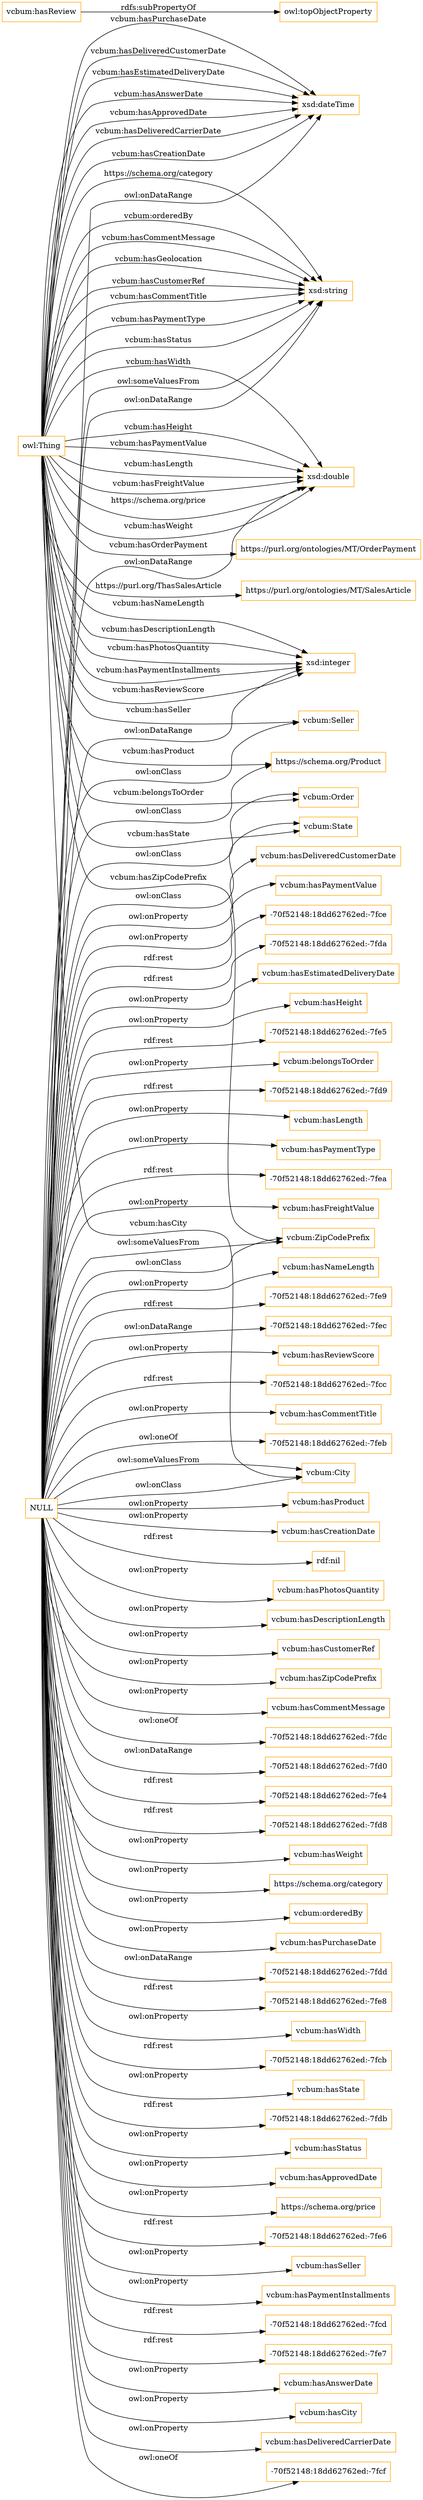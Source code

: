 digraph ar2dtool_diagram { 
rankdir=LR;
size="1501"
node [shape = rectangle, color="orange"]; "vcbum:ZipCodePrefix" "vcbum:Order" "vcbum:State" "vcbum:Seller" "https://schema.org/Product" "https://purl.org/ontologies/MT/OrderPayment" "https://purl.org/ontologies/MT/SalesArticle" "vcbum:City" ; /*classes style*/
	"NULL" -> "vcbum:hasSeller" [ label = "owl:onProperty" ];
	"NULL" -> "vcbum:hasPaymentInstallments" [ label = "owl:onProperty" ];
	"NULL" -> "-70f52148:18dd62762ed:-7fcd" [ label = "rdf:rest" ];
	"NULL" -> "-70f52148:18dd62762ed:-7fe7" [ label = "rdf:rest" ];
	"NULL" -> "vcbum:hasAnswerDate" [ label = "owl:onProperty" ];
	"NULL" -> "vcbum:Seller" [ label = "owl:onClass" ];
	"NULL" -> "vcbum:hasCity" [ label = "owl:onProperty" ];
	"NULL" -> "vcbum:hasDeliveredCarrierDate" [ label = "owl:onProperty" ];
	"NULL" -> "-70f52148:18dd62762ed:-7fcf" [ label = "owl:oneOf" ];
	"NULL" -> "vcbum:hasDeliveredCustomerDate" [ label = "owl:onProperty" ];
	"NULL" -> "vcbum:hasPaymentValue" [ label = "owl:onProperty" ];
	"NULL" -> "-70f52148:18dd62762ed:-7fce" [ label = "rdf:rest" ];
	"NULL" -> "-70f52148:18dd62762ed:-7fda" [ label = "rdf:rest" ];
	"NULL" -> "vcbum:hasEstimatedDeliveryDate" [ label = "owl:onProperty" ];
	"NULL" -> "xsd:integer" [ label = "owl:onDataRange" ];
	"NULL" -> "vcbum:hasHeight" [ label = "owl:onProperty" ];
	"NULL" -> "-70f52148:18dd62762ed:-7fe5" [ label = "rdf:rest" ];
	"NULL" -> "vcbum:ZipCodePrefix" [ label = "owl:onClass" ];
	"NULL" -> "xsd:dateTime" [ label = "owl:onDataRange" ];
	"NULL" -> "vcbum:belongsToOrder" [ label = "owl:onProperty" ];
	"NULL" -> "-70f52148:18dd62762ed:-7fd9" [ label = "rdf:rest" ];
	"NULL" -> "vcbum:State" [ label = "owl:onClass" ];
	"NULL" -> "vcbum:hasLength" [ label = "owl:onProperty" ];
	"NULL" -> "-70f52148:18dd62762ed:-7fea" [ label = "rdf:rest" ];
	"NULL" -> "vcbum:hasPaymentType" [ label = "owl:onProperty" ];
	"NULL" -> "vcbum:hasNameLength" [ label = "owl:onProperty" ];
	"NULL" -> "-70f52148:18dd62762ed:-7fe9" [ label = "rdf:rest" ];
	"NULL" -> "-70f52148:18dd62762ed:-7fec" [ label = "owl:onDataRange" ];
	"NULL" -> "vcbum:hasReviewScore" [ label = "owl:onProperty" ];
	"NULL" -> "-70f52148:18dd62762ed:-7fcc" [ label = "rdf:rest" ];
	"NULL" -> "vcbum:hasCommentTitle" [ label = "owl:onProperty" ];
	"NULL" -> "-70f52148:18dd62762ed:-7feb" [ label = "owl:oneOf" ];
	"NULL" -> "vcbum:hasProduct" [ label = "owl:onProperty" ];
	"NULL" -> "vcbum:hasCreationDate" [ label = "owl:onProperty" ];
	"NULL" -> "vcbum:City" [ label = "owl:someValuesFrom" ];
	"NULL" -> "rdf:nil" [ label = "rdf:rest" ];
	"NULL" -> "vcbum:hasPhotosQuantity" [ label = "owl:onProperty" ];
	"NULL" -> "vcbum:hasDescriptionLength" [ label = "owl:onProperty" ];
	"NULL" -> "https://schema.org/Product" [ label = "owl:onClass" ];
	"NULL" -> "vcbum:hasCustomerRef" [ label = "owl:onProperty" ];
	"NULL" -> "vcbum:hasZipCodePrefix" [ label = "owl:onProperty" ];
	"NULL" -> "vcbum:hasCommentMessage" [ label = "owl:onProperty" ];
	"NULL" -> "-70f52148:18dd62762ed:-7fdc" [ label = "owl:oneOf" ];
	"NULL" -> "-70f52148:18dd62762ed:-7fd0" [ label = "owl:onDataRange" ];
	"NULL" -> "vcbum:hasFreightValue" [ label = "owl:onProperty" ];
	"NULL" -> "-70f52148:18dd62762ed:-7fe4" [ label = "rdf:rest" ];
	"NULL" -> "-70f52148:18dd62762ed:-7fd8" [ label = "rdf:rest" ];
	"NULL" -> "vcbum:hasWeight" [ label = "owl:onProperty" ];
	"NULL" -> "https://schema.org/category" [ label = "owl:onProperty" ];
	"NULL" -> "vcbum:orderedBy" [ label = "owl:onProperty" ];
	"NULL" -> "vcbum:hasPurchaseDate" [ label = "owl:onProperty" ];
	"NULL" -> "xsd:string" [ label = "owl:onDataRange" ];
	"NULL" -> "-70f52148:18dd62762ed:-7fdd" [ label = "owl:onDataRange" ];
	"NULL" -> "-70f52148:18dd62762ed:-7fe8" [ label = "rdf:rest" ];
	"NULL" -> "vcbum:hasWidth" [ label = "owl:onProperty" ];
	"NULL" -> "vcbum:Order" [ label = "owl:onClass" ];
	"NULL" -> "-70f52148:18dd62762ed:-7fcb" [ label = "rdf:rest" ];
	"NULL" -> "vcbum:hasState" [ label = "owl:onProperty" ];
	"NULL" -> "xsd:double" [ label = "owl:onDataRange" ];
	"NULL" -> "vcbum:City" [ label = "owl:onClass" ];
	"NULL" -> "-70f52148:18dd62762ed:-7fdb" [ label = "rdf:rest" ];
	"NULL" -> "vcbum:hasStatus" [ label = "owl:onProperty" ];
	"NULL" -> "vcbum:hasApprovedDate" [ label = "owl:onProperty" ];
	"NULL" -> "https://schema.org/price" [ label = "owl:onProperty" ];
	"NULL" -> "-70f52148:18dd62762ed:-7fe6" [ label = "rdf:rest" ];
	"NULL" -> "xsd:string" [ label = "owl:someValuesFrom" ];
	"NULL" -> "vcbum:ZipCodePrefix" [ label = "owl:someValuesFrom" ];
	"vcbum:hasReview" -> "owl:topObjectProperty" [ label = "rdfs:subPropertyOf" ];
	"owl:Thing" -> "xsd:integer" [ label = "vcbum:hasPhotosQuantity" ];
	"owl:Thing" -> "xsd:double" [ label = "vcbum:hasPaymentValue" ];
	"owl:Thing" -> "vcbum:Order" [ label = "vcbum:belongsToOrder" ];
	"owl:Thing" -> "https://purl.org/ontologies/MT/OrderPayment" [ label = "vcbum:hasOrderPayment" ];
	"owl:Thing" -> "xsd:dateTime" [ label = "vcbum:hasDeliveredCarrierDate" ];
	"owl:Thing" -> "xsd:string" [ label = "vcbum:hasCommentTitle" ];
	"owl:Thing" -> "xsd:dateTime" [ label = "vcbum:hasCreationDate" ];
	"owl:Thing" -> "xsd:double" [ label = "vcbum:hasLength" ];
	"owl:Thing" -> "xsd:integer" [ label = "vcbum:hasPaymentInstallments" ];
	"owl:Thing" -> "xsd:string" [ label = "vcbum:hasPaymentType" ];
	"owl:Thing" -> "xsd:double" [ label = "vcbum:hasFreightValue" ];
	"owl:Thing" -> "vcbum:State" [ label = "vcbum:hasState" ];
	"owl:Thing" -> "xsd:dateTime" [ label = "vcbum:hasPurchaseDate" ];
	"owl:Thing" -> "xsd:double" [ label = "https://schema.org/price" ];
	"owl:Thing" -> "xsd:string" [ label = "vcbum:hasStatus" ];
	"owl:Thing" -> "https://schema.org/Product" [ label = "vcbum:hasProduct" ];
	"owl:Thing" -> "xsd:string" [ label = "https://schema.org/category" ];
	"owl:Thing" -> "vcbum:Seller" [ label = "vcbum:hasSeller" ];
	"owl:Thing" -> "xsd:integer" [ label = "vcbum:hasReviewScore" ];
	"owl:Thing" -> "xsd:string" [ label = "vcbum:orderedBy" ];
	"owl:Thing" -> "vcbum:City" [ label = "vcbum:hasCity" ];
	"owl:Thing" -> "xsd:double" [ label = "vcbum:hasWeight" ];
	"owl:Thing" -> "xsd:string" [ label = "vcbum:hasCommentMessage" ];
	"owl:Thing" -> "xsd:dateTime" [ label = "vcbum:hasDeliveredCustomerDate" ];
	"owl:Thing" -> "https://purl.org/ontologies/MT/SalesArticle" [ label = "https://purl.org/ThasSalesArticle" ];
	"owl:Thing" -> "xsd:integer" [ label = "vcbum:hasNameLength" ];
	"owl:Thing" -> "xsd:string" [ label = "vcbum:hasGeolocation" ];
	"owl:Thing" -> "xsd:double" [ label = "vcbum:hasWidth" ];
	"owl:Thing" -> "xsd:dateTime" [ label = "vcbum:hasEstimatedDeliveryDate" ];
	"owl:Thing" -> "xsd:string" [ label = "vcbum:hasCustomerRef" ];
	"owl:Thing" -> "xsd:dateTime" [ label = "vcbum:hasAnswerDate" ];
	"owl:Thing" -> "xsd:double" [ label = "vcbum:hasHeight" ];
	"owl:Thing" -> "xsd:dateTime" [ label = "vcbum:hasApprovedDate" ];
	"owl:Thing" -> "vcbum:ZipCodePrefix" [ label = "vcbum:hasZipCodePrefix" ];
	"owl:Thing" -> "xsd:integer" [ label = "vcbum:hasDescriptionLength" ];

}
